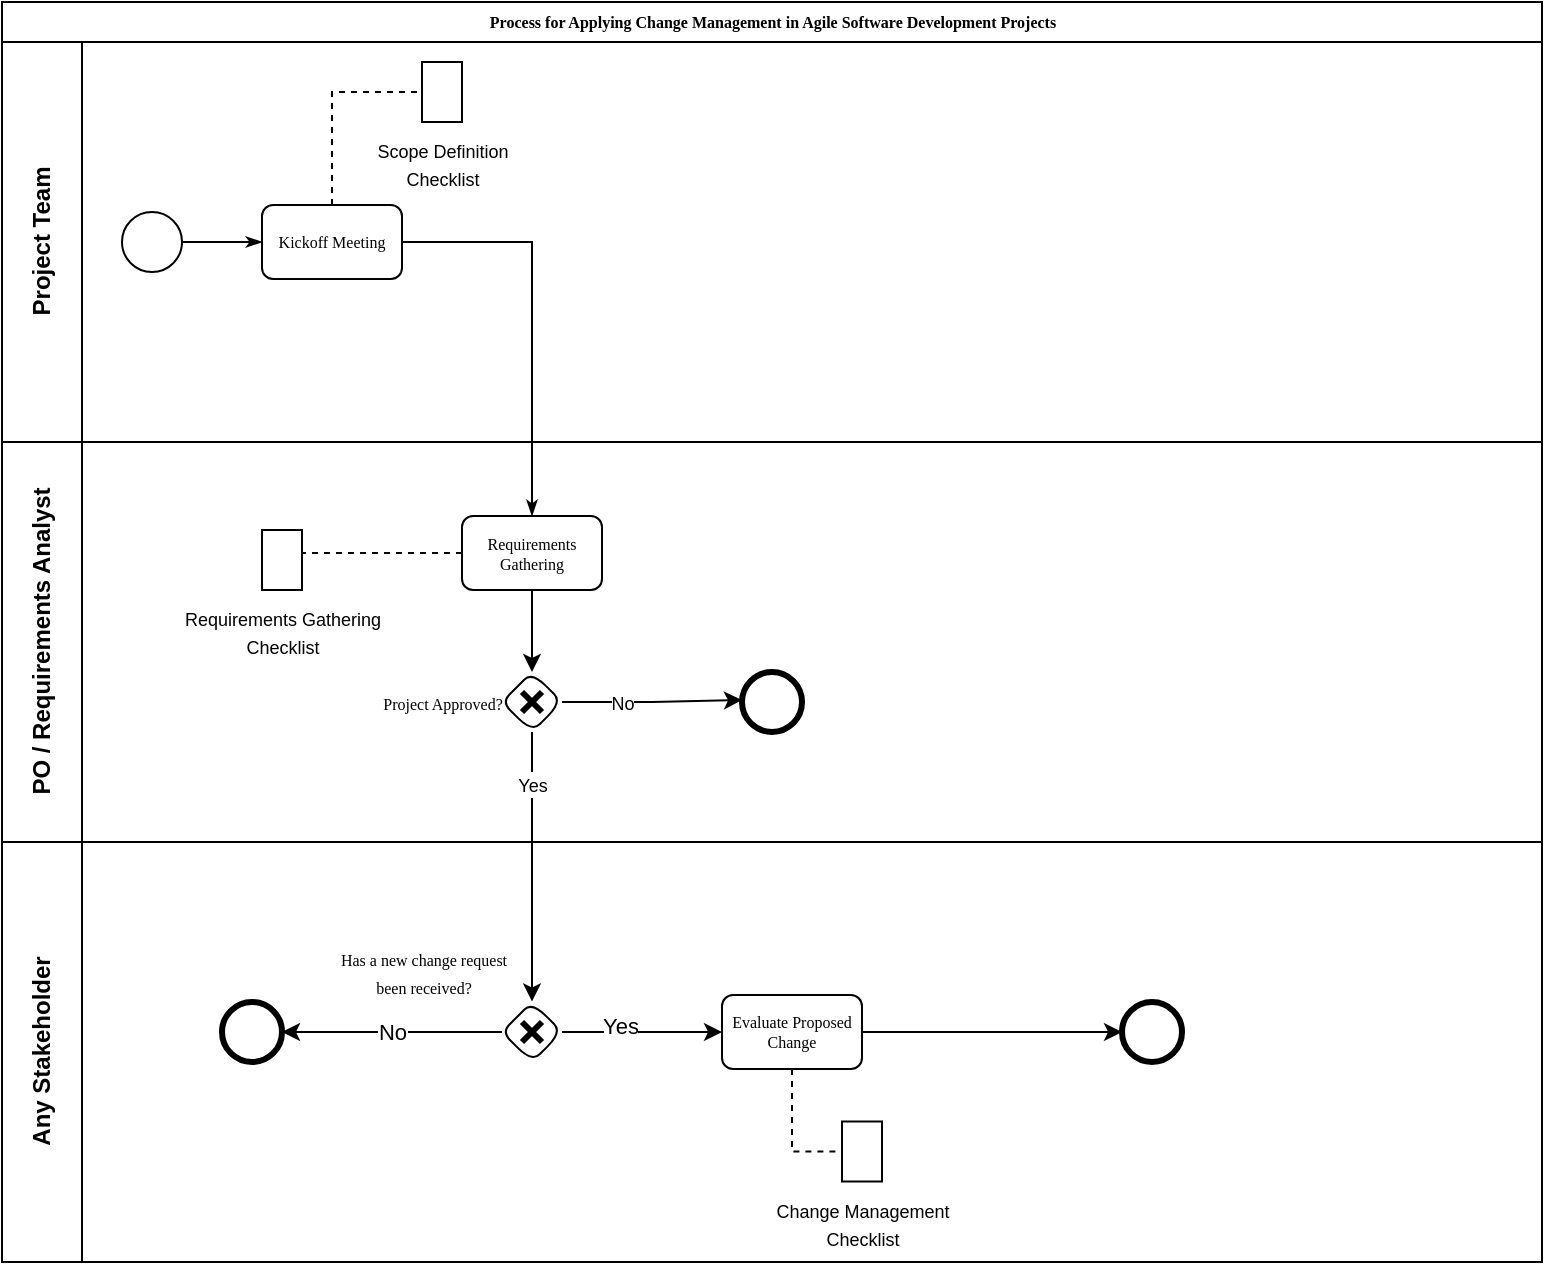 <mxfile version="26.2.14">
  <diagram name="Page-1" id="c7488fd3-1785-93aa-aadb-54a6760d102a">
    <mxGraphModel dx="1737" dy="937" grid="1" gridSize="10" guides="1" tooltips="1" connect="1" arrows="1" fold="1" page="1" pageScale="1" pageWidth="1100" pageHeight="850" background="none" math="0" shadow="0">
      <root>
        <mxCell id="0" />
        <mxCell id="1" parent="0" />
        <mxCell id="bCU_YlG0z0fJx3aOcP6P-37" value="Process for Applying Change Management in Agile Software Development Projects" style="swimlane;html=1;childLayout=stackLayout;horizontal=1;startSize=20;horizontalStack=0;rounded=0;shadow=0;labelBackgroundColor=none;strokeWidth=1;fontFamily=Verdana;fontSize=8;align=center;" vertex="1" parent="1">
          <mxGeometry x="90" y="90" width="770" height="420" as="geometry" />
        </mxCell>
        <mxCell id="bCU_YlG0z0fJx3aOcP6P-38" value="Project Team" style="swimlane;html=1;startSize=40;horizontal=0;" vertex="1" parent="bCU_YlG0z0fJx3aOcP6P-37">
          <mxGeometry y="20" width="770" height="200" as="geometry" />
        </mxCell>
        <mxCell id="bCU_YlG0z0fJx3aOcP6P-39" style="edgeStyle=orthogonalEdgeStyle;rounded=0;html=1;labelBackgroundColor=none;startArrow=none;startFill=0;startSize=5;endArrow=classicThin;endFill=1;endSize=5;jettySize=auto;orthogonalLoop=1;strokeWidth=1;fontFamily=Verdana;fontSize=8" edge="1" parent="bCU_YlG0z0fJx3aOcP6P-38" source="bCU_YlG0z0fJx3aOcP6P-40" target="bCU_YlG0z0fJx3aOcP6P-41">
          <mxGeometry relative="1" as="geometry" />
        </mxCell>
        <mxCell id="bCU_YlG0z0fJx3aOcP6P-40" value="" style="ellipse;whiteSpace=wrap;html=1;rounded=0;shadow=0;labelBackgroundColor=none;strokeWidth=1;fontFamily=Verdana;fontSize=8;align=center;" vertex="1" parent="bCU_YlG0z0fJx3aOcP6P-38">
          <mxGeometry x="60" y="85" width="30" height="30" as="geometry" />
        </mxCell>
        <mxCell id="bCU_YlG0z0fJx3aOcP6P-41" value="Kickoff Meeting" style="rounded=1;whiteSpace=wrap;html=1;shadow=0;labelBackgroundColor=none;strokeWidth=1;fontFamily=Verdana;fontSize=8;align=center;" vertex="1" parent="bCU_YlG0z0fJx3aOcP6P-38">
          <mxGeometry x="130" y="81.5" width="70" height="37" as="geometry" />
        </mxCell>
        <mxCell id="bCU_YlG0z0fJx3aOcP6P-42" value="&lt;font style=&quot;font-size: 9px;&quot;&gt;Scope Definition&lt;/font&gt;&lt;div&gt;&lt;font style=&quot;font-size: 9px;&quot;&gt;Checklist&lt;/font&gt;&lt;/div&gt;" style="shape=mxgraph.bpmn.data2;labelPosition=center;verticalLabelPosition=bottom;align=center;verticalAlign=top;size=15;html=1;" vertex="1" parent="bCU_YlG0z0fJx3aOcP6P-38">
          <mxGeometry x="210" y="10" width="20" height="30" as="geometry" />
        </mxCell>
        <mxCell id="bCU_YlG0z0fJx3aOcP6P-43" style="edgeStyle=orthogonalEdgeStyle;rounded=0;orthogonalLoop=1;jettySize=auto;html=1;entryX=0;entryY=0.5;entryDx=0;entryDy=0;entryPerimeter=0;exitX=0.5;exitY=0;exitDx=0;exitDy=0;endArrow=none;startFill=0;dashed=1;" edge="1" parent="bCU_YlG0z0fJx3aOcP6P-38" source="bCU_YlG0z0fJx3aOcP6P-41" target="bCU_YlG0z0fJx3aOcP6P-42">
          <mxGeometry relative="1" as="geometry" />
        </mxCell>
        <mxCell id="bCU_YlG0z0fJx3aOcP6P-44" style="edgeStyle=orthogonalEdgeStyle;rounded=0;html=1;labelBackgroundColor=none;startArrow=none;startFill=0;startSize=5;endArrow=classicThin;endFill=1;endSize=5;jettySize=auto;orthogonalLoop=1;strokeWidth=1;fontFamily=Verdana;fontSize=8" edge="1" parent="bCU_YlG0z0fJx3aOcP6P-37" source="bCU_YlG0z0fJx3aOcP6P-41" target="bCU_YlG0z0fJx3aOcP6P-51">
          <mxGeometry relative="1" as="geometry" />
        </mxCell>
        <mxCell id="bCU_YlG0z0fJx3aOcP6P-45" value="PO / Requirements Analyst" style="swimlane;html=1;startSize=40;horizontal=0;" vertex="1" parent="bCU_YlG0z0fJx3aOcP6P-37">
          <mxGeometry y="220" width="770" height="200" as="geometry">
            <mxRectangle y="170" width="690" height="40" as="alternateBounds" />
          </mxGeometry>
        </mxCell>
        <mxCell id="bCU_YlG0z0fJx3aOcP6P-46" value="&lt;font style=&quot;font-size: 9px;&quot;&gt;Requirements Gathering&lt;/font&gt;&lt;div&gt;&lt;font style=&quot;font-size: 9px;&quot;&gt;Checklist&lt;/font&gt;&lt;/div&gt;" style="shape=mxgraph.bpmn.data2;labelPosition=center;verticalLabelPosition=bottom;align=center;verticalAlign=top;size=15;html=1;" vertex="1" parent="bCU_YlG0z0fJx3aOcP6P-45">
          <mxGeometry x="130" y="44" width="20" height="30" as="geometry" />
        </mxCell>
        <mxCell id="bCU_YlG0z0fJx3aOcP6P-47" value="&lt;span style=&quot;font-family: Verdana; font-size: 8px; text-wrap-mode: wrap;&quot;&gt;Project Approved?&lt;/span&gt;" style="text;html=1;align=center;verticalAlign=middle;resizable=0;points=[];autosize=1;strokeColor=none;fillColor=none;" vertex="1" parent="bCU_YlG0z0fJx3aOcP6P-45">
          <mxGeometry x="170" y="115" width="100" height="30" as="geometry" />
        </mxCell>
        <mxCell id="bCU_YlG0z0fJx3aOcP6P-48" value="" style="rhombus;whiteSpace=wrap;html=1;fontSize=8;fontFamily=Verdana;rounded=1;shadow=0;labelBackgroundColor=none;strokeWidth=1;" vertex="1" parent="bCU_YlG0z0fJx3aOcP6P-45">
          <mxGeometry x="250" y="115" width="30" height="30" as="geometry" />
        </mxCell>
        <mxCell id="bCU_YlG0z0fJx3aOcP6P-49" style="edgeStyle=orthogonalEdgeStyle;rounded=0;orthogonalLoop=1;jettySize=auto;html=1;" edge="1" parent="bCU_YlG0z0fJx3aOcP6P-45" source="bCU_YlG0z0fJx3aOcP6P-48">
          <mxGeometry relative="1" as="geometry">
            <mxPoint x="370" y="129" as="targetPoint" />
          </mxGeometry>
        </mxCell>
        <mxCell id="bCU_YlG0z0fJx3aOcP6P-50" value="&lt;font style=&quot;font-size: 9px;&quot;&gt;No&lt;/font&gt;" style="edgeLabel;html=1;align=center;verticalAlign=middle;resizable=0;points=[];" vertex="1" connectable="0" parent="bCU_YlG0z0fJx3aOcP6P-49">
          <mxGeometry x="-0.335" y="-2" relative="1" as="geometry">
            <mxPoint y="-2" as="offset" />
          </mxGeometry>
        </mxCell>
        <mxCell id="bCU_YlG0z0fJx3aOcP6P-51" value="Requirements Gathering" style="rounded=1;whiteSpace=wrap;html=1;shadow=0;labelBackgroundColor=none;strokeWidth=1;fontFamily=Verdana;fontSize=8;align=center;" vertex="1" parent="bCU_YlG0z0fJx3aOcP6P-45">
          <mxGeometry x="230" y="37.0" width="70" height="37" as="geometry" />
        </mxCell>
        <mxCell id="bCU_YlG0z0fJx3aOcP6P-52" style="edgeStyle=orthogonalEdgeStyle;rounded=0;orthogonalLoop=1;jettySize=auto;html=1;entryX=1;entryY=0.384;entryDx=0;entryDy=0;entryPerimeter=0;dashed=1;endArrow=none;startFill=0;" edge="1" parent="bCU_YlG0z0fJx3aOcP6P-45" source="bCU_YlG0z0fJx3aOcP6P-51" target="bCU_YlG0z0fJx3aOcP6P-46">
          <mxGeometry relative="1" as="geometry" />
        </mxCell>
        <mxCell id="bCU_YlG0z0fJx3aOcP6P-53" value="" style="edgeStyle=orthogonalEdgeStyle;rounded=0;orthogonalLoop=1;jettySize=auto;html=1;" edge="1" parent="bCU_YlG0z0fJx3aOcP6P-45" source="bCU_YlG0z0fJx3aOcP6P-51" target="bCU_YlG0z0fJx3aOcP6P-48">
          <mxGeometry relative="1" as="geometry" />
        </mxCell>
        <mxCell id="bCU_YlG0z0fJx3aOcP6P-54" value="" style="shape=umlDestroy;whiteSpace=wrap;html=1;strokeWidth=3;targetShapes=umlLifeline;" vertex="1" parent="bCU_YlG0z0fJx3aOcP6P-45">
          <mxGeometry x="260" y="125" width="10" height="10" as="geometry" />
        </mxCell>
        <mxCell id="bCU_YlG0z0fJx3aOcP6P-55" value="" style="points=[[0.145,0.145,0],[0.5,0,0],[0.855,0.145,0],[1,0.5,0],[0.855,0.855,0],[0.5,1,0],[0.145,0.855,0],[0,0.5,0]];shape=mxgraph.bpmn.event;html=1;verticalLabelPosition=bottom;labelBackgroundColor=#ffffff;verticalAlign=top;align=center;perimeter=ellipsePerimeter;outlineConnect=0;aspect=fixed;outline=end;symbol=terminate2;" vertex="1" parent="bCU_YlG0z0fJx3aOcP6P-45">
          <mxGeometry x="370" y="115" width="30" height="30" as="geometry" />
        </mxCell>
        <mxCell id="bCU_YlG0z0fJx3aOcP6P-56" value="Any Stakeholder" style="swimlane;html=1;startSize=40;horizontal=0;" vertex="1" parent="1">
          <mxGeometry x="90" y="510" width="770" height="210" as="geometry">
            <mxRectangle y="170" width="690" height="40" as="alternateBounds" />
          </mxGeometry>
        </mxCell>
        <mxCell id="bCU_YlG0z0fJx3aOcP6P-57" value="" style="edgeStyle=orthogonalEdgeStyle;rounded=0;orthogonalLoop=1;jettySize=auto;html=1;exitX=1;exitY=0.5;exitDx=0;exitDy=0;" edge="1" parent="bCU_YlG0z0fJx3aOcP6P-56" source="bCU_YlG0z0fJx3aOcP6P-66" target="bCU_YlG0z0fJx3aOcP6P-61">
          <mxGeometry relative="1" as="geometry">
            <mxPoint x="430" y="98.25" as="sourcePoint" />
          </mxGeometry>
        </mxCell>
        <mxCell id="bCU_YlG0z0fJx3aOcP6P-58" value="Yes" style="edgeLabel;html=1;align=center;verticalAlign=middle;resizable=0;points=[];" vertex="1" connectable="0" parent="bCU_YlG0z0fJx3aOcP6P-57">
          <mxGeometry x="-0.283" y="3" relative="1" as="geometry">
            <mxPoint as="offset" />
          </mxGeometry>
        </mxCell>
        <mxCell id="bCU_YlG0z0fJx3aOcP6P-59" style="edgeStyle=orthogonalEdgeStyle;rounded=0;orthogonalLoop=1;jettySize=auto;html=1;endArrow=none;startFill=0;dashed=1;entryX=0;entryY=0.5;entryDx=0;entryDy=0;entryPerimeter=0;" edge="1" parent="bCU_YlG0z0fJx3aOcP6P-56" source="bCU_YlG0z0fJx3aOcP6P-61" target="bCU_YlG0z0fJx3aOcP6P-62">
          <mxGeometry relative="1" as="geometry">
            <mxPoint x="410" y="160" as="targetPoint" />
            <Array as="points">
              <mxPoint x="395" y="155" />
            </Array>
          </mxGeometry>
        </mxCell>
        <mxCell id="bCU_YlG0z0fJx3aOcP6P-60" style="edgeStyle=orthogonalEdgeStyle;rounded=0;orthogonalLoop=1;jettySize=auto;html=1;entryX=0;entryY=0.5;entryDx=0;entryDy=0;entryPerimeter=0;" edge="1" parent="bCU_YlG0z0fJx3aOcP6P-56" source="bCU_YlG0z0fJx3aOcP6P-61" target="bCU_YlG0z0fJx3aOcP6P-70">
          <mxGeometry relative="1" as="geometry">
            <mxPoint x="560" y="95" as="targetPoint" />
          </mxGeometry>
        </mxCell>
        <mxCell id="bCU_YlG0z0fJx3aOcP6P-61" value="Evaluate Proposed Change" style="whiteSpace=wrap;html=1;fontSize=8;fontFamily=Verdana;rounded=1;shadow=0;labelBackgroundColor=none;strokeWidth=1;" vertex="1" parent="bCU_YlG0z0fJx3aOcP6P-56">
          <mxGeometry x="360" y="76.5" width="70" height="37" as="geometry" />
        </mxCell>
        <mxCell id="bCU_YlG0z0fJx3aOcP6P-62" value="&lt;font style=&quot;font-size: 9px;&quot;&gt;Change Management&lt;/font&gt;&lt;div&gt;&lt;font style=&quot;font-size: 9px;&quot;&gt;Checklist&lt;/font&gt;&lt;/div&gt;" style="shape=mxgraph.bpmn.data2;labelPosition=center;verticalLabelPosition=bottom;align=center;verticalAlign=top;size=15;html=1;" vertex="1" parent="bCU_YlG0z0fJx3aOcP6P-56">
          <mxGeometry x="420" y="139.75" width="20" height="30" as="geometry" />
        </mxCell>
        <mxCell id="bCU_YlG0z0fJx3aOcP6P-63" style="edgeStyle=orthogonalEdgeStyle;rounded=0;orthogonalLoop=1;jettySize=auto;html=1;exitX=0.5;exitY=1;exitDx=0;exitDy=0;exitPerimeter=0;" edge="1" parent="bCU_YlG0z0fJx3aOcP6P-56" source="bCU_YlG0z0fJx3aOcP6P-62" target="bCU_YlG0z0fJx3aOcP6P-62">
          <mxGeometry relative="1" as="geometry" />
        </mxCell>
        <mxCell id="bCU_YlG0z0fJx3aOcP6P-64" style="edgeStyle=orthogonalEdgeStyle;rounded=0;orthogonalLoop=1;jettySize=auto;html=1;entryX=1;entryY=0.5;entryDx=0;entryDy=0;entryPerimeter=0;" edge="1" parent="bCU_YlG0z0fJx3aOcP6P-56" source="bCU_YlG0z0fJx3aOcP6P-66" target="bCU_YlG0z0fJx3aOcP6P-69">
          <mxGeometry relative="1" as="geometry">
            <mxPoint x="150" y="94.75" as="targetPoint" />
          </mxGeometry>
        </mxCell>
        <mxCell id="bCU_YlG0z0fJx3aOcP6P-65" value="No" style="edgeLabel;html=1;align=center;verticalAlign=middle;resizable=0;points=[];" vertex="1" connectable="0" parent="bCU_YlG0z0fJx3aOcP6P-64">
          <mxGeometry x="-0.056" y="1" relative="1" as="geometry">
            <mxPoint x="-3" y="-1" as="offset" />
          </mxGeometry>
        </mxCell>
        <mxCell id="bCU_YlG0z0fJx3aOcP6P-66" value="" style="rhombus;whiteSpace=wrap;html=1;fontSize=8;fontFamily=Verdana;rounded=1;shadow=0;labelBackgroundColor=none;strokeWidth=1;" vertex="1" parent="bCU_YlG0z0fJx3aOcP6P-56">
          <mxGeometry x="250" y="80" width="30" height="30" as="geometry" />
        </mxCell>
        <mxCell id="bCU_YlG0z0fJx3aOcP6P-67" value="&lt;div style=&quot;text-align: center;&quot;&gt;&lt;span style=&quot;background-color: transparent; font-size: 8px;&quot;&gt;&lt;font face=&quot;Verdana&quot;&gt;Has a new change request been received?&lt;/font&gt;&lt;/span&gt;&lt;/div&gt;" style="text;whiteSpace=wrap;html=1;" vertex="1" parent="bCU_YlG0z0fJx3aOcP6P-56">
          <mxGeometry x="160" y="43.75" width="100" height="40" as="geometry" />
        </mxCell>
        <mxCell id="bCU_YlG0z0fJx3aOcP6P-68" value="" style="shape=umlDestroy;whiteSpace=wrap;html=1;strokeWidth=3;targetShapes=umlLifeline;" vertex="1" parent="bCU_YlG0z0fJx3aOcP6P-56">
          <mxGeometry x="260" y="90" width="10" height="10" as="geometry" />
        </mxCell>
        <mxCell id="bCU_YlG0z0fJx3aOcP6P-69" value="" style="points=[[0.145,0.145,0],[0.5,0,0],[0.855,0.145,0],[1,0.5,0],[0.855,0.855,0],[0.5,1,0],[0.145,0.855,0],[0,0.5,0]];shape=mxgraph.bpmn.event;html=1;verticalLabelPosition=bottom;labelBackgroundColor=#ffffff;verticalAlign=top;align=center;perimeter=ellipsePerimeter;outlineConnect=0;aspect=fixed;outline=end;symbol=terminate2;" vertex="1" parent="bCU_YlG0z0fJx3aOcP6P-56">
          <mxGeometry x="110" y="80" width="30" height="30" as="geometry" />
        </mxCell>
        <mxCell id="bCU_YlG0z0fJx3aOcP6P-70" value="" style="points=[[0.145,0.145,0],[0.5,0,0],[0.855,0.145,0],[1,0.5,0],[0.855,0.855,0],[0.5,1,0],[0.145,0.855,0],[0,0.5,0]];shape=mxgraph.bpmn.event;html=1;verticalLabelPosition=bottom;labelBackgroundColor=#ffffff;verticalAlign=top;align=center;perimeter=ellipsePerimeter;outlineConnect=0;aspect=fixed;outline=end;symbol=terminate2;" vertex="1" parent="bCU_YlG0z0fJx3aOcP6P-56">
          <mxGeometry x="560" y="80" width="30" height="30" as="geometry" />
        </mxCell>
        <mxCell id="bCU_YlG0z0fJx3aOcP6P-71" style="edgeStyle=orthogonalEdgeStyle;rounded=0;orthogonalLoop=1;jettySize=auto;html=1;entryX=0.5;entryY=0;entryDx=0;entryDy=0;" edge="1" parent="1" source="bCU_YlG0z0fJx3aOcP6P-48">
          <mxGeometry relative="1" as="geometry">
            <mxPoint x="355" y="589.75" as="targetPoint" />
          </mxGeometry>
        </mxCell>
        <mxCell id="bCU_YlG0z0fJx3aOcP6P-72" value="&lt;font style=&quot;font-size: 9px;&quot;&gt;Yes&lt;/font&gt;" style="edgeLabel;html=1;align=center;verticalAlign=middle;resizable=0;points=[];" vertex="1" connectable="0" parent="bCU_YlG0z0fJx3aOcP6P-71">
          <mxGeometry x="-0.387" y="1" relative="1" as="geometry">
            <mxPoint x="-1" y="-16" as="offset" />
          </mxGeometry>
        </mxCell>
      </root>
    </mxGraphModel>
  </diagram>
</mxfile>
